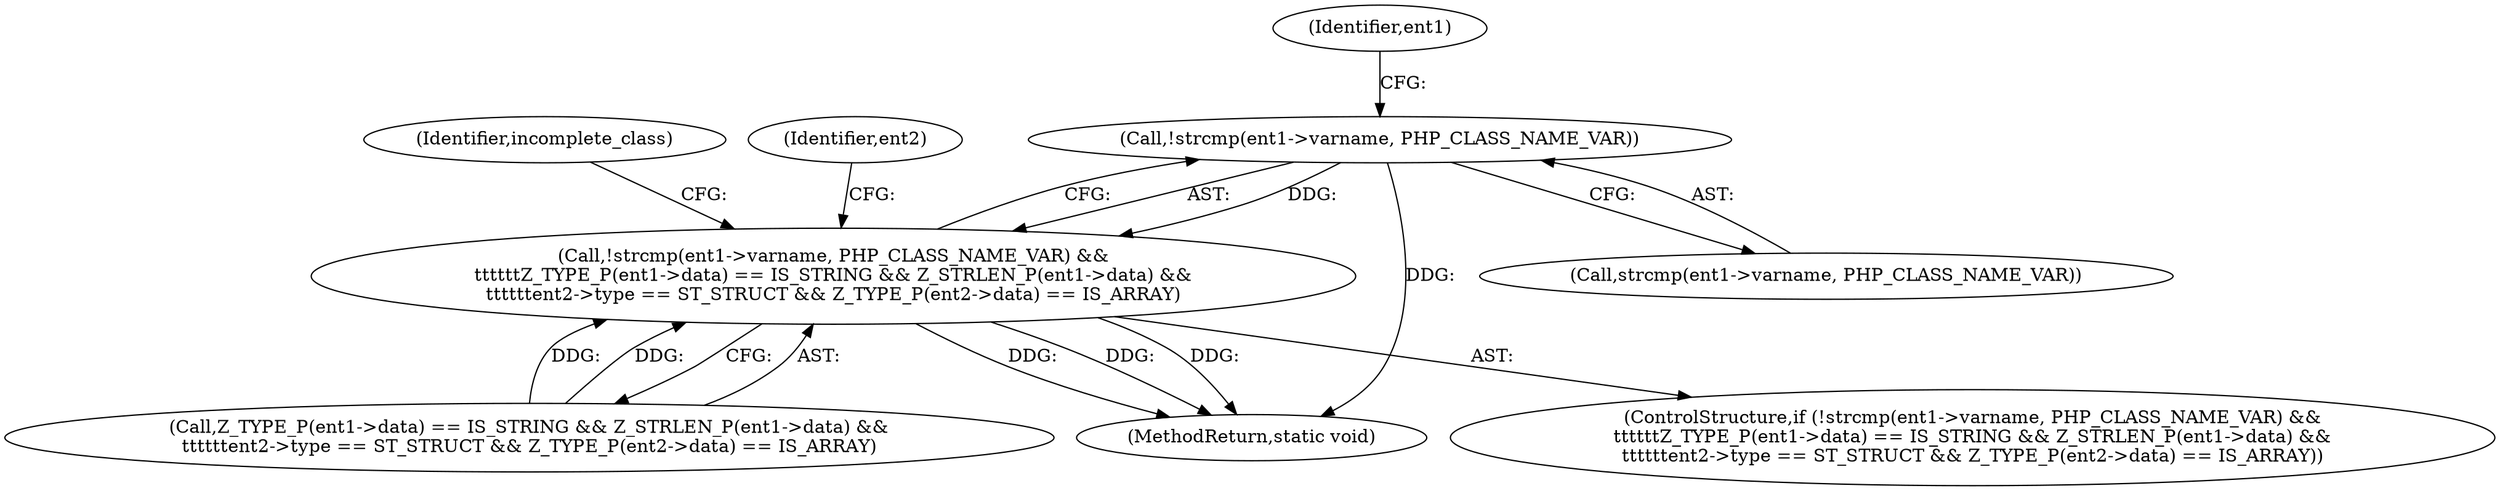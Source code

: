 digraph "0_php-src_698a691724c0a949295991e5df091ce16f899e02?w=1@API" {
"1000357" [label="(Call,!strcmp(ent1->varname, PHP_CLASS_NAME_VAR))"];
"1000356" [label="(Call,!strcmp(ent1->varname, PHP_CLASS_NAME_VAR) &&\n\t\t\t\t\t\tZ_TYPE_P(ent1->data) == IS_STRING && Z_STRLEN_P(ent1->data) &&\n\t\t\t\t\t\tent2->type == ST_STRUCT && Z_TYPE_P(ent2->data) == IS_ARRAY)"];
"1000363" [label="(Call,Z_TYPE_P(ent1->data) == IS_STRING && Z_STRLEN_P(ent1->data) &&\n\t\t\t\t\t\tent2->type == ST_STRUCT && Z_TYPE_P(ent2->data) == IS_ARRAY)"];
"1000367" [label="(Identifier,ent1)"];
"1000586" [label="(MethodReturn,static void)"];
"1000358" [label="(Call,strcmp(ent1->varname, PHP_CLASS_NAME_VAR))"];
"1000390" [label="(Identifier,incomplete_class)"];
"1000355" [label="(ControlStructure,if (!strcmp(ent1->varname, PHP_CLASS_NAME_VAR) &&\n\t\t\t\t\t\tZ_TYPE_P(ent1->data) == IS_STRING && Z_STRLEN_P(ent1->data) &&\n\t\t\t\t\t\tent2->type == ST_STRUCT && Z_TYPE_P(ent2->data) == IS_ARRAY))"];
"1000357" [label="(Call,!strcmp(ent1->varname, PHP_CLASS_NAME_VAR))"];
"1000468" [label="(Identifier,ent2)"];
"1000356" [label="(Call,!strcmp(ent1->varname, PHP_CLASS_NAME_VAR) &&\n\t\t\t\t\t\tZ_TYPE_P(ent1->data) == IS_STRING && Z_STRLEN_P(ent1->data) &&\n\t\t\t\t\t\tent2->type == ST_STRUCT && Z_TYPE_P(ent2->data) == IS_ARRAY)"];
"1000357" -> "1000356"  [label="AST: "];
"1000357" -> "1000358"  [label="CFG: "];
"1000358" -> "1000357"  [label="AST: "];
"1000367" -> "1000357"  [label="CFG: "];
"1000356" -> "1000357"  [label="CFG: "];
"1000357" -> "1000586"  [label="DDG: "];
"1000357" -> "1000356"  [label="DDG: "];
"1000356" -> "1000355"  [label="AST: "];
"1000356" -> "1000363"  [label="CFG: "];
"1000363" -> "1000356"  [label="AST: "];
"1000390" -> "1000356"  [label="CFG: "];
"1000468" -> "1000356"  [label="CFG: "];
"1000356" -> "1000586"  [label="DDG: "];
"1000356" -> "1000586"  [label="DDG: "];
"1000356" -> "1000586"  [label="DDG: "];
"1000363" -> "1000356"  [label="DDG: "];
"1000363" -> "1000356"  [label="DDG: "];
}
